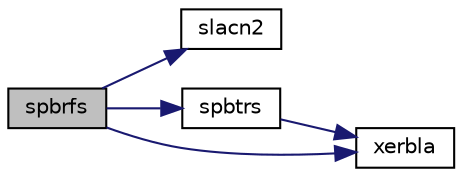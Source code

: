 digraph "spbrfs"
{
 // LATEX_PDF_SIZE
  edge [fontname="Helvetica",fontsize="10",labelfontname="Helvetica",labelfontsize="10"];
  node [fontname="Helvetica",fontsize="10",shape=record];
  rankdir="LR";
  Node1 [label="spbrfs",height=0.2,width=0.4,color="black", fillcolor="grey75", style="filled", fontcolor="black",tooltip="SPBRFS"];
  Node1 -> Node2 [color="midnightblue",fontsize="10",style="solid",fontname="Helvetica"];
  Node2 [label="slacn2",height=0.2,width=0.4,color="black", fillcolor="white", style="filled",URL="$slacn2_8f.html#a670bf75845ea8d0f2220f41866c6d294",tooltip="SLACN2 estimates the 1-norm of a square matrix, using reverse communication for evaluating matrix-vec..."];
  Node1 -> Node3 [color="midnightblue",fontsize="10",style="solid",fontname="Helvetica"];
  Node3 [label="spbtrs",height=0.2,width=0.4,color="black", fillcolor="white", style="filled",URL="$spbtrs_8f.html#a97c957c9c4921b73f41191c8068fb851",tooltip="SPBTRS"];
  Node3 -> Node4 [color="midnightblue",fontsize="10",style="solid",fontname="Helvetica"];
  Node4 [label="xerbla",height=0.2,width=0.4,color="black", fillcolor="white", style="filled",URL="$xerbla_8f.html#a377ee61015baf8dea7770b3a404b1c07",tooltip="XERBLA"];
  Node1 -> Node4 [color="midnightblue",fontsize="10",style="solid",fontname="Helvetica"];
}
